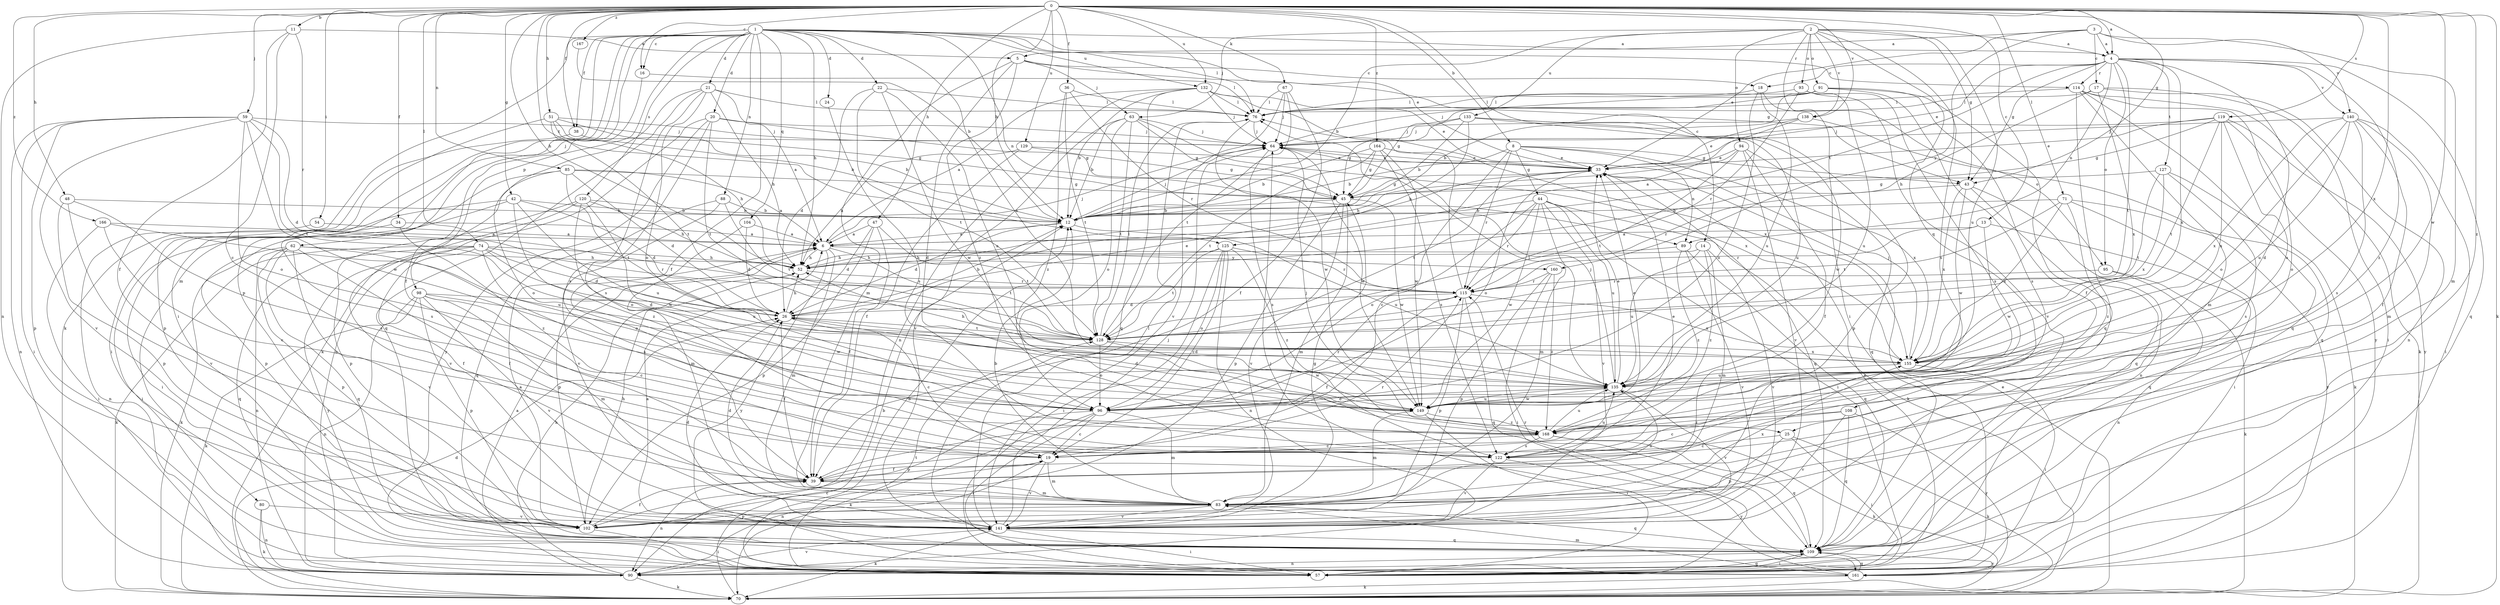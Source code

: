 strict digraph  {
0;
1;
2;
3;
4;
5;
6;
8;
11;
12;
13;
14;
16;
17;
18;
19;
20;
21;
22;
24;
25;
26;
33;
34;
36;
38;
39;
42;
43;
44;
45;
47;
48;
51;
52;
54;
57;
59;
62;
63;
64;
67;
70;
71;
74;
76;
80;
83;
85;
88;
89;
90;
91;
93;
94;
95;
96;
98;
102;
104;
108;
109;
114;
115;
119;
120;
122;
125;
127;
128;
129;
132;
133;
135;
138;
140;
141;
149;
155;
160;
161;
164;
166;
167;
168;
0 -> 4  [label=a];
0 -> 8  [label=b];
0 -> 11  [label=b];
0 -> 12  [label=b];
0 -> 13  [label=c];
0 -> 14  [label=c];
0 -> 16  [label=c];
0 -> 34  [label=f];
0 -> 36  [label=f];
0 -> 38  [label=f];
0 -> 42  [label=g];
0 -> 43  [label=g];
0 -> 47  [label=h];
0 -> 48  [label=h];
0 -> 51  [label=h];
0 -> 52  [label=h];
0 -> 54  [label=i];
0 -> 59  [label=j];
0 -> 67  [label=k];
0 -> 70  [label=k];
0 -> 71  [label=l];
0 -> 74  [label=l];
0 -> 85  [label=n];
0 -> 119  [label=s];
0 -> 125  [label=t];
0 -> 129  [label=u];
0 -> 132  [label=u];
0 -> 138  [label=v];
0 -> 149  [label=w];
0 -> 155  [label=x];
0 -> 164  [label=z];
0 -> 166  [label=z];
0 -> 167  [label=z];
0 -> 168  [label=z];
1 -> 4  [label=a];
1 -> 16  [label=c];
1 -> 20  [label=d];
1 -> 21  [label=d];
1 -> 22  [label=d];
1 -> 24  [label=d];
1 -> 33  [label=e];
1 -> 38  [label=f];
1 -> 39  [label=f];
1 -> 52  [label=h];
1 -> 57  [label=i];
1 -> 62  [label=j];
1 -> 70  [label=k];
1 -> 76  [label=l];
1 -> 80  [label=m];
1 -> 88  [label=n];
1 -> 89  [label=n];
1 -> 98  [label=p];
1 -> 102  [label=p];
1 -> 104  [label=q];
1 -> 114  [label=r];
1 -> 120  [label=s];
1 -> 132  [label=u];
1 -> 155  [label=x];
2 -> 4  [label=a];
2 -> 12  [label=b];
2 -> 43  [label=g];
2 -> 57  [label=i];
2 -> 63  [label=j];
2 -> 91  [label=o];
2 -> 93  [label=o];
2 -> 94  [label=o];
2 -> 108  [label=q];
2 -> 122  [label=s];
2 -> 133  [label=u];
2 -> 135  [label=u];
2 -> 138  [label=v];
3 -> 4  [label=a];
3 -> 5  [label=a];
3 -> 17  [label=c];
3 -> 33  [label=e];
3 -> 83  [label=m];
3 -> 140  [label=v];
3 -> 160  [label=y];
4 -> 18  [label=c];
4 -> 25  [label=d];
4 -> 33  [label=e];
4 -> 43  [label=g];
4 -> 89  [label=n];
4 -> 95  [label=o];
4 -> 109  [label=q];
4 -> 114  [label=r];
4 -> 125  [label=t];
4 -> 127  [label=t];
4 -> 128  [label=t];
4 -> 140  [label=v];
4 -> 155  [label=x];
4 -> 168  [label=z];
5 -> 18  [label=c];
5 -> 25  [label=d];
5 -> 43  [label=g];
5 -> 63  [label=j];
5 -> 83  [label=m];
5 -> 168  [label=z];
6 -> 52  [label=h];
6 -> 64  [label=j];
6 -> 83  [label=m];
6 -> 102  [label=p];
6 -> 128  [label=t];
6 -> 160  [label=y];
6 -> 161  [label=y];
8 -> 12  [label=b];
8 -> 19  [label=c];
8 -> 33  [label=e];
8 -> 43  [label=g];
8 -> 44  [label=g];
8 -> 89  [label=n];
8 -> 115  [label=r];
8 -> 155  [label=x];
11 -> 5  [label=a];
11 -> 19  [label=c];
11 -> 39  [label=f];
11 -> 90  [label=n];
11 -> 115  [label=r];
12 -> 6  [label=a];
12 -> 26  [label=d];
12 -> 64  [label=j];
12 -> 135  [label=u];
13 -> 6  [label=a];
13 -> 109  [label=q];
13 -> 115  [label=r];
13 -> 149  [label=w];
14 -> 52  [label=h];
14 -> 83  [label=m];
14 -> 135  [label=u];
14 -> 141  [label=v];
14 -> 168  [label=z];
16 -> 39  [label=f];
16 -> 76  [label=l];
17 -> 52  [label=h];
17 -> 57  [label=i];
17 -> 76  [label=l];
17 -> 90  [label=n];
17 -> 155  [label=x];
18 -> 76  [label=l];
18 -> 95  [label=o];
18 -> 96  [label=o];
18 -> 135  [label=u];
19 -> 39  [label=f];
19 -> 83  [label=m];
19 -> 90  [label=n];
19 -> 141  [label=v];
20 -> 45  [label=g];
20 -> 64  [label=j];
20 -> 90  [label=n];
20 -> 122  [label=s];
20 -> 128  [label=t];
20 -> 161  [label=y];
21 -> 6  [label=a];
21 -> 52  [label=h];
21 -> 70  [label=k];
21 -> 76  [label=l];
21 -> 96  [label=o];
21 -> 109  [label=q];
21 -> 122  [label=s];
22 -> 26  [label=d];
22 -> 76  [label=l];
22 -> 128  [label=t];
22 -> 135  [label=u];
22 -> 149  [label=w];
24 -> 122  [label=s];
25 -> 19  [label=c];
25 -> 57  [label=i];
25 -> 70  [label=k];
25 -> 102  [label=p];
26 -> 12  [label=b];
26 -> 19  [label=c];
26 -> 33  [label=e];
26 -> 39  [label=f];
26 -> 52  [label=h];
26 -> 128  [label=t];
33 -> 45  [label=g];
33 -> 96  [label=o];
33 -> 109  [label=q];
33 -> 128  [label=t];
34 -> 6  [label=a];
34 -> 57  [label=i];
34 -> 168  [label=z];
36 -> 76  [label=l];
36 -> 115  [label=r];
36 -> 128  [label=t];
36 -> 168  [label=z];
38 -> 12  [label=b];
38 -> 57  [label=i];
39 -> 83  [label=m];
39 -> 90  [label=n];
39 -> 115  [label=r];
42 -> 12  [label=b];
42 -> 26  [label=d];
42 -> 57  [label=i];
42 -> 102  [label=p];
42 -> 135  [label=u];
42 -> 168  [label=z];
43 -> 90  [label=n];
43 -> 109  [label=q];
43 -> 115  [label=r];
43 -> 149  [label=w];
43 -> 155  [label=x];
44 -> 12  [label=b];
44 -> 57  [label=i];
44 -> 70  [label=k];
44 -> 83  [label=m];
44 -> 96  [label=o];
44 -> 115  [label=r];
44 -> 135  [label=u];
44 -> 141  [label=v];
44 -> 149  [label=w];
45 -> 12  [label=b];
45 -> 83  [label=m];
45 -> 102  [label=p];
45 -> 141  [label=v];
45 -> 149  [label=w];
47 -> 6  [label=a];
47 -> 26  [label=d];
47 -> 39  [label=f];
47 -> 102  [label=p];
47 -> 128  [label=t];
48 -> 12  [label=b];
48 -> 102  [label=p];
48 -> 122  [label=s];
48 -> 141  [label=v];
51 -> 12  [label=b];
51 -> 45  [label=g];
51 -> 52  [label=h];
51 -> 64  [label=j];
51 -> 102  [label=p];
51 -> 128  [label=t];
52 -> 115  [label=r];
54 -> 6  [label=a];
54 -> 90  [label=n];
57 -> 12  [label=b];
57 -> 33  [label=e];
57 -> 109  [label=q];
57 -> 128  [label=t];
59 -> 26  [label=d];
59 -> 57  [label=i];
59 -> 64  [label=j];
59 -> 90  [label=n];
59 -> 96  [label=o];
59 -> 102  [label=p];
59 -> 128  [label=t];
59 -> 141  [label=v];
59 -> 149  [label=w];
62 -> 39  [label=f];
62 -> 52  [label=h];
62 -> 70  [label=k];
62 -> 90  [label=n];
62 -> 102  [label=p];
62 -> 109  [label=q];
62 -> 122  [label=s];
62 -> 141  [label=v];
63 -> 12  [label=b];
63 -> 45  [label=g];
63 -> 64  [label=j];
63 -> 96  [label=o];
63 -> 128  [label=t];
63 -> 141  [label=v];
63 -> 155  [label=x];
64 -> 33  [label=e];
64 -> 122  [label=s];
64 -> 149  [label=w];
67 -> 39  [label=f];
67 -> 64  [label=j];
67 -> 76  [label=l];
67 -> 128  [label=t];
67 -> 141  [label=v];
70 -> 12  [label=b];
70 -> 26  [label=d];
70 -> 33  [label=e];
71 -> 12  [label=b];
71 -> 57  [label=i];
71 -> 128  [label=t];
71 -> 155  [label=x];
71 -> 161  [label=y];
71 -> 168  [label=z];
74 -> 26  [label=d];
74 -> 39  [label=f];
74 -> 52  [label=h];
74 -> 70  [label=k];
74 -> 96  [label=o];
74 -> 109  [label=q];
74 -> 115  [label=r];
74 -> 135  [label=u];
74 -> 161  [label=y];
76 -> 64  [label=j];
76 -> 149  [label=w];
80 -> 70  [label=k];
80 -> 90  [label=n];
80 -> 141  [label=v];
83 -> 12  [label=b];
83 -> 26  [label=d];
83 -> 102  [label=p];
83 -> 109  [label=q];
83 -> 135  [label=u];
83 -> 141  [label=v];
83 -> 155  [label=x];
85 -> 6  [label=a];
85 -> 26  [label=d];
85 -> 45  [label=g];
85 -> 96  [label=o];
85 -> 122  [label=s];
85 -> 128  [label=t];
88 -> 12  [label=b];
88 -> 109  [label=q];
88 -> 128  [label=t];
88 -> 141  [label=v];
89 -> 52  [label=h];
89 -> 109  [label=q];
89 -> 141  [label=v];
89 -> 168  [label=z];
90 -> 6  [label=a];
90 -> 52  [label=h];
90 -> 70  [label=k];
90 -> 141  [label=v];
91 -> 12  [label=b];
91 -> 39  [label=f];
91 -> 45  [label=g];
91 -> 64  [label=j];
91 -> 76  [label=l];
91 -> 109  [label=q];
91 -> 122  [label=s];
93 -> 76  [label=l];
93 -> 115  [label=r];
93 -> 122  [label=s];
93 -> 135  [label=u];
93 -> 141  [label=v];
94 -> 33  [label=e];
94 -> 39  [label=f];
94 -> 52  [label=h];
94 -> 109  [label=q];
94 -> 128  [label=t];
94 -> 141  [label=v];
95 -> 70  [label=k];
95 -> 90  [label=n];
95 -> 115  [label=r];
96 -> 19  [label=c];
96 -> 57  [label=i];
96 -> 70  [label=k];
96 -> 83  [label=m];
96 -> 102  [label=p];
96 -> 115  [label=r];
98 -> 19  [label=c];
98 -> 26  [label=d];
98 -> 70  [label=k];
98 -> 83  [label=m];
98 -> 90  [label=n];
98 -> 102  [label=p];
98 -> 141  [label=v];
98 -> 149  [label=w];
102 -> 6  [label=a];
102 -> 19  [label=c];
102 -> 39  [label=f];
102 -> 52  [label=h];
102 -> 57  [label=i];
104 -> 6  [label=a];
104 -> 26  [label=d];
104 -> 83  [label=m];
108 -> 19  [label=c];
108 -> 109  [label=q];
108 -> 141  [label=v];
108 -> 161  [label=y];
108 -> 168  [label=z];
109 -> 6  [label=a];
109 -> 57  [label=i];
109 -> 90  [label=n];
109 -> 115  [label=r];
109 -> 161  [label=y];
114 -> 19  [label=c];
114 -> 70  [label=k];
114 -> 76  [label=l];
114 -> 83  [label=m];
114 -> 109  [label=q];
114 -> 161  [label=y];
115 -> 26  [label=d];
115 -> 39  [label=f];
115 -> 76  [label=l];
115 -> 102  [label=p];
115 -> 109  [label=q];
115 -> 155  [label=x];
119 -> 33  [label=e];
119 -> 45  [label=g];
119 -> 64  [label=j];
119 -> 96  [label=o];
119 -> 128  [label=t];
119 -> 135  [label=u];
119 -> 155  [label=x];
119 -> 161  [label=y];
120 -> 12  [label=b];
120 -> 52  [label=h];
120 -> 96  [label=o];
120 -> 102  [label=p];
120 -> 141  [label=v];
120 -> 149  [label=w];
122 -> 33  [label=e];
122 -> 135  [label=u];
122 -> 141  [label=v];
122 -> 161  [label=y];
125 -> 19  [label=c];
125 -> 52  [label=h];
125 -> 57  [label=i];
125 -> 90  [label=n];
125 -> 96  [label=o];
125 -> 115  [label=r];
125 -> 128  [label=t];
125 -> 168  [label=z];
127 -> 45  [label=g];
127 -> 70  [label=k];
127 -> 122  [label=s];
127 -> 128  [label=t];
127 -> 155  [label=x];
128 -> 76  [label=l];
128 -> 96  [label=o];
128 -> 149  [label=w];
128 -> 155  [label=x];
129 -> 33  [label=e];
129 -> 39  [label=f];
129 -> 45  [label=g];
129 -> 52  [label=h];
132 -> 6  [label=a];
132 -> 12  [label=b];
132 -> 33  [label=e];
132 -> 64  [label=j];
132 -> 76  [label=l];
132 -> 90  [label=n];
132 -> 109  [label=q];
132 -> 155  [label=x];
133 -> 12  [label=b];
133 -> 45  [label=g];
133 -> 52  [label=h];
133 -> 64  [label=j];
133 -> 102  [label=p];
133 -> 135  [label=u];
133 -> 149  [label=w];
135 -> 26  [label=d];
135 -> 33  [label=e];
135 -> 64  [label=j];
135 -> 76  [label=l];
135 -> 96  [label=o];
135 -> 141  [label=v];
135 -> 149  [label=w];
138 -> 6  [label=a];
138 -> 33  [label=e];
138 -> 64  [label=j];
138 -> 109  [label=q];
140 -> 39  [label=f];
140 -> 57  [label=i];
140 -> 64  [label=j];
140 -> 83  [label=m];
140 -> 96  [label=o];
140 -> 122  [label=s];
140 -> 135  [label=u];
140 -> 155  [label=x];
141 -> 26  [label=d];
141 -> 45  [label=g];
141 -> 57  [label=i];
141 -> 64  [label=j];
141 -> 70  [label=k];
141 -> 76  [label=l];
141 -> 109  [label=q];
149 -> 26  [label=d];
149 -> 33  [label=e];
149 -> 57  [label=i];
149 -> 83  [label=m];
149 -> 135  [label=u];
149 -> 168  [label=z];
155 -> 52  [label=h];
155 -> 57  [label=i];
155 -> 64  [label=j];
155 -> 135  [label=u];
160 -> 57  [label=i];
160 -> 102  [label=p];
160 -> 115  [label=r];
160 -> 168  [label=z];
161 -> 64  [label=j];
161 -> 70  [label=k];
161 -> 83  [label=m];
161 -> 109  [label=q];
164 -> 12  [label=b];
164 -> 33  [label=e];
164 -> 45  [label=g];
164 -> 122  [label=s];
164 -> 128  [label=t];
164 -> 149  [label=w];
166 -> 6  [label=a];
166 -> 19  [label=c];
166 -> 57  [label=i];
166 -> 135  [label=u];
167 -> 12  [label=b];
168 -> 19  [label=c];
168 -> 64  [label=j];
168 -> 70  [label=k];
168 -> 109  [label=q];
168 -> 122  [label=s];
168 -> 135  [label=u];
}
